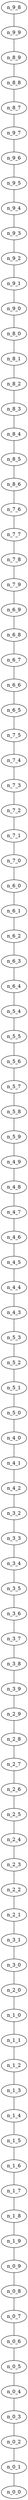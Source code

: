 graph arbol2 {
n_0_1--n_0_0
n_0_2--n_0_1
n_0_3--n_0_2
n_0_4--n_0_3
n_0_5--n_0_4
n_0_6--n_0_5
n_0_7--n_0_6
n_0_8--n_0_7
n_0_9--n_0_8
n_1_0--n_1_1
n_1_1--n_1_2
n_1_2--n_1_3
n_1_3--n_1_4
n_1_4--n_1_5
n_1_5--n_1_6
n_1_6--n_1_7
n_1_7--n_1_8
n_1_8--n_1_9
n_1_9--n_0_9
n_2_0--n_1_0
n_2_1--n_3_1
n_2_2--n_2_1
n_2_3--n_2_2
n_2_4--n_2_3
n_2_5--n_2_4
n_2_6--n_2_5
n_2_7--n_2_6
n_2_8--n_2_7
n_2_9--n_2_8
n_3_0--n_2_0
n_3_1--n_3_0
n_3_2--n_3_3
n_3_3--n_3_4
n_3_4--n_3_5
n_3_5--n_3_6
n_3_6--n_3_7
n_3_7--n_3_8
n_3_8--n_3_9
n_3_9--n_2_9
n_4_0--n_4_1
n_4_1--n_4_2
n_4_2--n_3_2
n_4_3--n_5_3
n_4_4--n_4_3
n_4_5--n_4_4
n_4_6--n_4_5
n_4_7--n_4_6
n_4_8--n_4_7
n_4_9--n_4_8
n_5_0--n_4_0
n_5_1--n_5_0
n_5_2--n_5_1
n_5_3--n_5_2
n_5_4--n_5_5
n_5_5--n_5_6
n_5_6--n_5_7
n_5_7--n_5_8
n_5_8--n_5_9
n_5_9--n_4_9
n_6_0--n_6_1
n_6_1--n_6_2
n_6_2--n_6_3
n_6_3--n_6_4
n_6_4--n_5_4
n_6_5--n_7_5
n_6_6--n_6_5
n_6_7--n_6_6
n_6_8--n_6_7
n_6_9--n_6_8
n_7_0--n_6_0
n_7_1--n_7_0
n_7_2--n_7_1
n_7_3--n_7_2
n_7_4--n_7_3
n_7_5--n_7_4
n_7_6--n_7_7
n_7_7--n_7_8
n_7_8--n_7_9
n_7_9--n_6_9
n_8_0--n_8_1
n_8_1--n_8_2
n_8_2--n_8_3
n_8_3--n_8_4
n_8_4--n_8_5
n_8_5--n_8_6
n_8_6--n_7_6
n_8_7--n_9_7
n_8_8--n_8_7
n_8_9--n_8_8
n_9_0--n_8_0
n_9_1--n_9_0
n_9_2--n_9_1
n_9_3--n_9_2
n_9_4--n_9_3
n_9_5--n_9_4
n_9_6--n_9_5
n_9_7--n_9_6
n_9_8--n_9_9
n_9_9--n_8_9
}